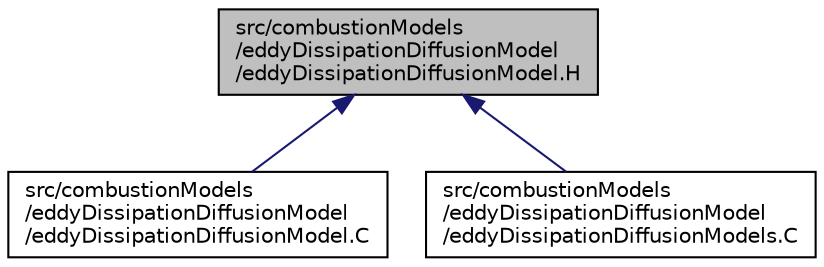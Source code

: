 digraph "src/combustionModels/eddyDissipationDiffusionModel/eddyDissipationDiffusionModel.H"
{
  bgcolor="transparent";
  edge [fontname="Helvetica",fontsize="10",labelfontname="Helvetica",labelfontsize="10"];
  node [fontname="Helvetica",fontsize="10",shape=record];
  Node1 [label="src/combustionModels\l/eddyDissipationDiffusionModel\l/eddyDissipationDiffusionModel.H",height=0.2,width=0.4,color="black", fillcolor="grey75", style="filled" fontcolor="black"];
  Node1 -> Node2 [dir="back",color="midnightblue",fontsize="10",style="solid",fontname="Helvetica"];
  Node2 [label="src/combustionModels\l/eddyDissipationDiffusionModel\l/eddyDissipationDiffusionModel.C",height=0.2,width=0.4,color="black",URL="$eddyDissipationDiffusionModel_8C.html"];
  Node1 -> Node3 [dir="back",color="midnightblue",fontsize="10",style="solid",fontname="Helvetica"];
  Node3 [label="src/combustionModels\l/eddyDissipationDiffusionModel\l/eddyDissipationDiffusionModels.C",height=0.2,width=0.4,color="black",URL="$eddyDissipationDiffusionModels_8C.html"];
}
